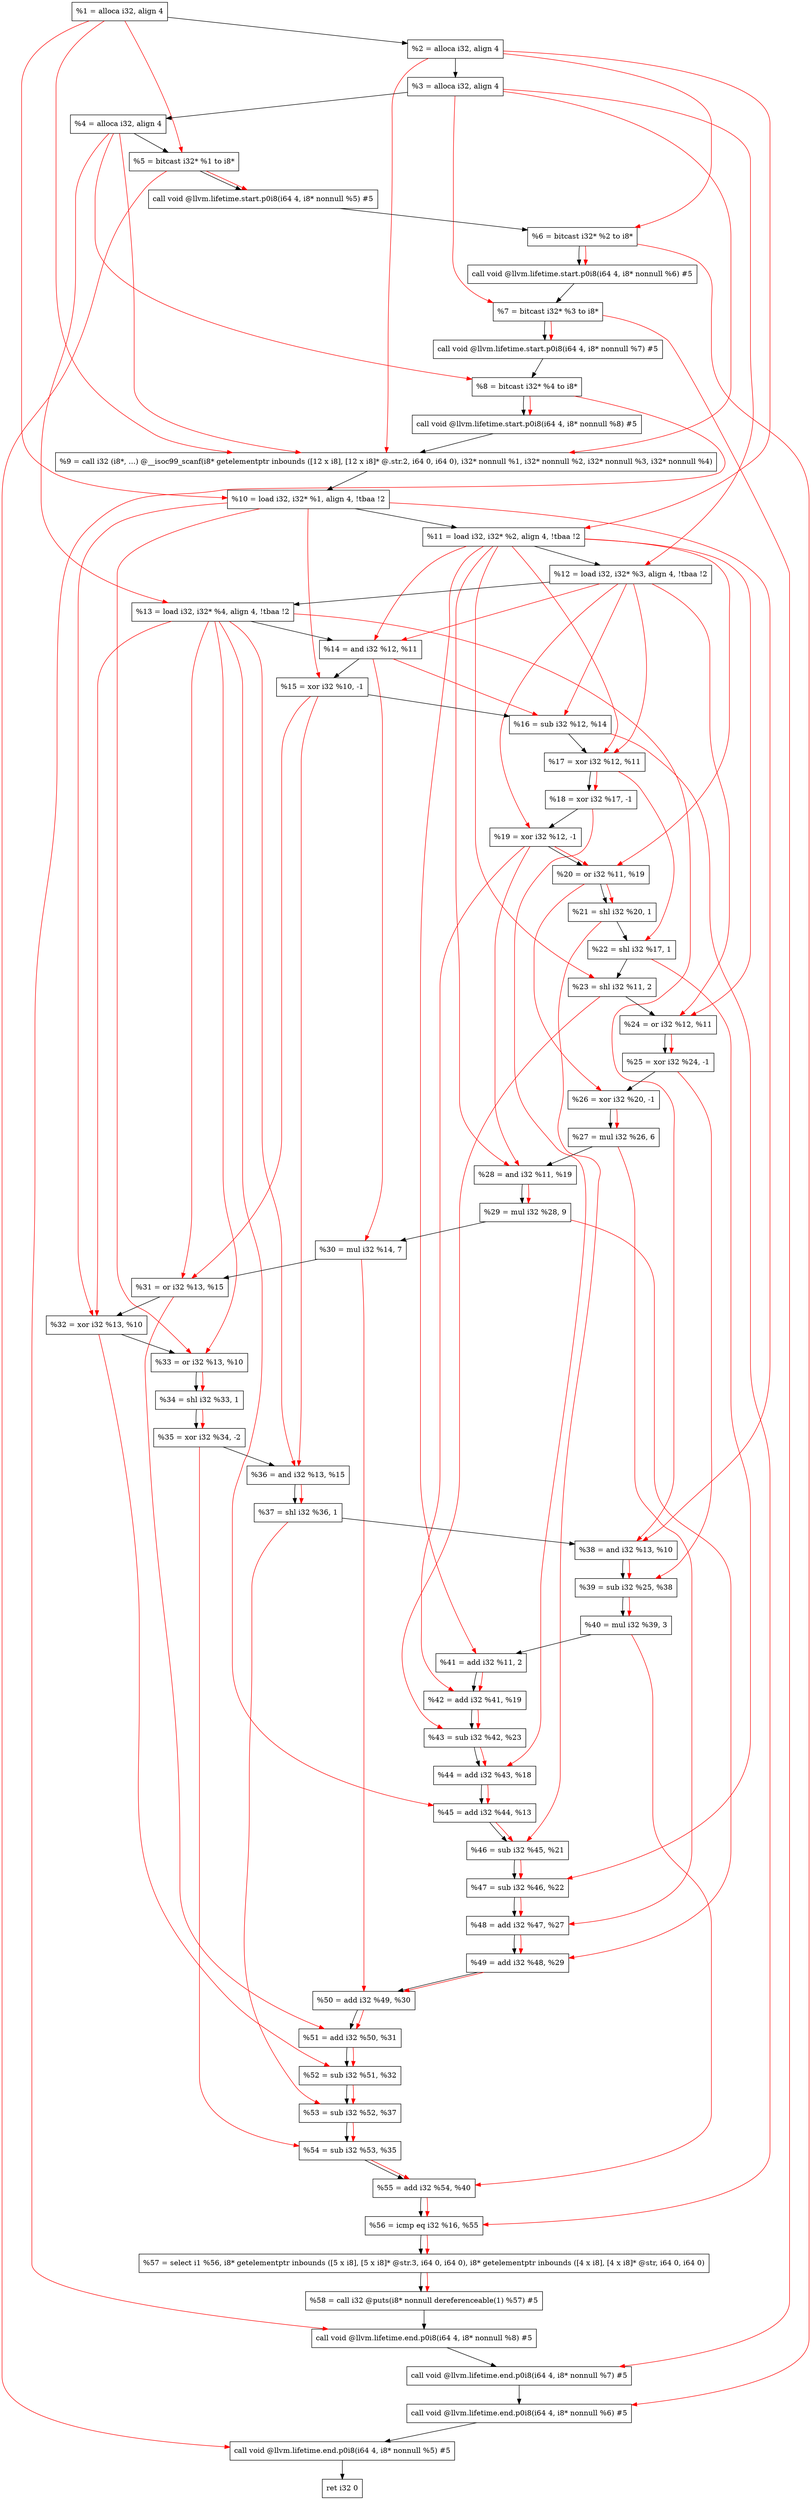 digraph "DFG for'main' function" {
	Node0xda1e28[shape=record, label="  %1 = alloca i32, align 4"];
	Node0xda1ea8[shape=record, label="  %2 = alloca i32, align 4"];
	Node0xda1f38[shape=record, label="  %3 = alloca i32, align 4"];
	Node0xda1f98[shape=record, label="  %4 = alloca i32, align 4"];
	Node0xda2048[shape=record, label="  %5 = bitcast i32* %1 to i8*"];
	Node0xda2478[shape=record, label="  call void @llvm.lifetime.start.p0i8(i64 4, i8* nonnull %5) #5"];
	Node0xda2558[shape=record, label="  %6 = bitcast i32* %2 to i8*"];
	Node0xda2658[shape=record, label="  call void @llvm.lifetime.start.p0i8(i64 4, i8* nonnull %6) #5"];
	Node0xda2718[shape=record, label="  %7 = bitcast i32* %3 to i8*"];
	Node0xda27c8[shape=record, label="  call void @llvm.lifetime.start.p0i8(i64 4, i8* nonnull %7) #5"];
	Node0xda2888[shape=record, label="  %8 = bitcast i32* %4 to i8*"];
	Node0xda2938[shape=record, label="  call void @llvm.lifetime.start.p0i8(i64 4, i8* nonnull %8) #5"];
	Node0xd9cbd0[shape=record, label="  %9 = call i32 (i8*, ...) @__isoc99_scanf(i8* getelementptr inbounds ([12 x i8], [12 x i8]* @.str.2, i64 0, i64 0), i32* nonnull %1, i32* nonnull %2, i32* nonnull %3, i32* nonnull %4)"];
	Node0xda2b38[shape=record, label="  %10 = load i32, i32* %1, align 4, !tbaa !2"];
	Node0xda3aa8[shape=record, label="  %11 = load i32, i32* %2, align 4, !tbaa !2"];
	Node0xda4118[shape=record, label="  %12 = load i32, i32* %3, align 4, !tbaa !2"];
	Node0xda4178[shape=record, label="  %13 = load i32, i32* %4, align 4, !tbaa !2"];
	Node0xda41f0[shape=record, label="  %14 = and i32 %12, %11"];
	Node0xda4260[shape=record, label="  %15 = xor i32 %10, -1"];
	Node0xda42d0[shape=record, label="  %16 = sub i32 %12, %14"];
	Node0xda4340[shape=record, label="  %17 = xor i32 %12, %11"];
	Node0xda43b0[shape=record, label="  %18 = xor i32 %17, -1"];
	Node0xda4420[shape=record, label="  %19 = xor i32 %12, -1"];
	Node0xda4490[shape=record, label="  %20 = or i32 %11, %19"];
	Node0xda4500[shape=record, label="  %21 = shl i32 %20, 1"];
	Node0xda4570[shape=record, label="  %22 = shl i32 %17, 1"];
	Node0xda45e0[shape=record, label="  %23 = shl i32 %11, 2"];
	Node0xda4650[shape=record, label="  %24 = or i32 %12, %11"];
	Node0xda46c0[shape=record, label="  %25 = xor i32 %24, -1"];
	Node0xda4730[shape=record, label="  %26 = xor i32 %20, -1"];
	Node0xda47a0[shape=record, label="  %27 = mul i32 %26, 6"];
	Node0xda4810[shape=record, label="  %28 = and i32 %11, %19"];
	Node0xda4880[shape=record, label="  %29 = mul i32 %28, 9"];
	Node0xda48f0[shape=record, label="  %30 = mul i32 %14, 7"];
	Node0xda4960[shape=record, label="  %31 = or i32 %13, %15"];
	Node0xda49d0[shape=record, label="  %32 = xor i32 %13, %10"];
	Node0xda4a40[shape=record, label="  %33 = or i32 %13, %10"];
	Node0xda4ab0[shape=record, label="  %34 = shl i32 %33, 1"];
	Node0xda4b20[shape=record, label="  %35 = xor i32 %34, -2"];
	Node0xda4b90[shape=record, label="  %36 = and i32 %13, %15"];
	Node0xda4c00[shape=record, label="  %37 = shl i32 %36, 1"];
	Node0xda4c70[shape=record, label="  %38 = and i32 %13, %10"];
	Node0xda4ce0[shape=record, label="  %39 = sub i32 %25, %38"];
	Node0xda4d50[shape=record, label="  %40 = mul i32 %39, 3"];
	Node0xda4dc0[shape=record, label="  %41 = add i32 %11, 2"];
	Node0xda4e30[shape=record, label="  %42 = add i32 %41, %19"];
	Node0xda4ea0[shape=record, label="  %43 = sub i32 %42, %23"];
	Node0xda4f10[shape=record, label="  %44 = add i32 %43, %18"];
	Node0xda4f80[shape=record, label="  %45 = add i32 %44, %13"];
	Node0xda4ff0[shape=record, label="  %46 = sub i32 %45, %21"];
	Node0xda5060[shape=record, label="  %47 = sub i32 %46, %22"];
	Node0xda50d0[shape=record, label="  %48 = add i32 %47, %27"];
	Node0xda5140[shape=record, label="  %49 = add i32 %48, %29"];
	Node0xda51b0[shape=record, label="  %50 = add i32 %49, %30"];
	Node0xda5220[shape=record, label="  %51 = add i32 %50, %31"];
	Node0xda5290[shape=record, label="  %52 = sub i32 %51, %32"];
	Node0xda5300[shape=record, label="  %53 = sub i32 %52, %37"];
	Node0xda5370[shape=record, label="  %54 = sub i32 %53, %35"];
	Node0xda53e0[shape=record, label="  %55 = add i32 %54, %40"];
	Node0xda5450[shape=record, label="  %56 = icmp eq i32 %16, %55"];
	Node0xd418b8[shape=record, label="  %57 = select i1 %56, i8* getelementptr inbounds ([5 x i8], [5 x i8]* @str.3, i64 0, i64 0), i8* getelementptr inbounds ([4 x i8], [4 x i8]* @str, i64 0, i64 0)"];
	Node0xda54e0[shape=record, label="  %58 = call i32 @puts(i8* nonnull dereferenceable(1) %57) #5"];
	Node0xda5788[shape=record, label="  call void @llvm.lifetime.end.p0i8(i64 4, i8* nonnull %8) #5"];
	Node0xda58e8[shape=record, label="  call void @llvm.lifetime.end.p0i8(i64 4, i8* nonnull %7) #5"];
	Node0xda59f8[shape=record, label="  call void @llvm.lifetime.end.p0i8(i64 4, i8* nonnull %6) #5"];
	Node0xda5b08[shape=record, label="  call void @llvm.lifetime.end.p0i8(i64 4, i8* nonnull %5) #5"];
	Node0xda5bc8[shape=record, label="  ret i32 0"];
	Node0xda1e28 -> Node0xda1ea8;
	Node0xda1ea8 -> Node0xda1f38;
	Node0xda1f38 -> Node0xda1f98;
	Node0xda1f98 -> Node0xda2048;
	Node0xda2048 -> Node0xda2478;
	Node0xda2478 -> Node0xda2558;
	Node0xda2558 -> Node0xda2658;
	Node0xda2658 -> Node0xda2718;
	Node0xda2718 -> Node0xda27c8;
	Node0xda27c8 -> Node0xda2888;
	Node0xda2888 -> Node0xda2938;
	Node0xda2938 -> Node0xd9cbd0;
	Node0xd9cbd0 -> Node0xda2b38;
	Node0xda2b38 -> Node0xda3aa8;
	Node0xda3aa8 -> Node0xda4118;
	Node0xda4118 -> Node0xda4178;
	Node0xda4178 -> Node0xda41f0;
	Node0xda41f0 -> Node0xda4260;
	Node0xda4260 -> Node0xda42d0;
	Node0xda42d0 -> Node0xda4340;
	Node0xda4340 -> Node0xda43b0;
	Node0xda43b0 -> Node0xda4420;
	Node0xda4420 -> Node0xda4490;
	Node0xda4490 -> Node0xda4500;
	Node0xda4500 -> Node0xda4570;
	Node0xda4570 -> Node0xda45e0;
	Node0xda45e0 -> Node0xda4650;
	Node0xda4650 -> Node0xda46c0;
	Node0xda46c0 -> Node0xda4730;
	Node0xda4730 -> Node0xda47a0;
	Node0xda47a0 -> Node0xda4810;
	Node0xda4810 -> Node0xda4880;
	Node0xda4880 -> Node0xda48f0;
	Node0xda48f0 -> Node0xda4960;
	Node0xda4960 -> Node0xda49d0;
	Node0xda49d0 -> Node0xda4a40;
	Node0xda4a40 -> Node0xda4ab0;
	Node0xda4ab0 -> Node0xda4b20;
	Node0xda4b20 -> Node0xda4b90;
	Node0xda4b90 -> Node0xda4c00;
	Node0xda4c00 -> Node0xda4c70;
	Node0xda4c70 -> Node0xda4ce0;
	Node0xda4ce0 -> Node0xda4d50;
	Node0xda4d50 -> Node0xda4dc0;
	Node0xda4dc0 -> Node0xda4e30;
	Node0xda4e30 -> Node0xda4ea0;
	Node0xda4ea0 -> Node0xda4f10;
	Node0xda4f10 -> Node0xda4f80;
	Node0xda4f80 -> Node0xda4ff0;
	Node0xda4ff0 -> Node0xda5060;
	Node0xda5060 -> Node0xda50d0;
	Node0xda50d0 -> Node0xda5140;
	Node0xda5140 -> Node0xda51b0;
	Node0xda51b0 -> Node0xda5220;
	Node0xda5220 -> Node0xda5290;
	Node0xda5290 -> Node0xda5300;
	Node0xda5300 -> Node0xda5370;
	Node0xda5370 -> Node0xda53e0;
	Node0xda53e0 -> Node0xda5450;
	Node0xda5450 -> Node0xd418b8;
	Node0xd418b8 -> Node0xda54e0;
	Node0xda54e0 -> Node0xda5788;
	Node0xda5788 -> Node0xda58e8;
	Node0xda58e8 -> Node0xda59f8;
	Node0xda59f8 -> Node0xda5b08;
	Node0xda5b08 -> Node0xda5bc8;
edge [color=red]
	Node0xda1e28 -> Node0xda2048;
	Node0xda2048 -> Node0xda2478;
	Node0xda1ea8 -> Node0xda2558;
	Node0xda2558 -> Node0xda2658;
	Node0xda1f38 -> Node0xda2718;
	Node0xda2718 -> Node0xda27c8;
	Node0xda1f98 -> Node0xda2888;
	Node0xda2888 -> Node0xda2938;
	Node0xda1e28 -> Node0xd9cbd0;
	Node0xda1ea8 -> Node0xd9cbd0;
	Node0xda1f38 -> Node0xd9cbd0;
	Node0xda1f98 -> Node0xd9cbd0;
	Node0xda1e28 -> Node0xda2b38;
	Node0xda1ea8 -> Node0xda3aa8;
	Node0xda1f38 -> Node0xda4118;
	Node0xda1f98 -> Node0xda4178;
	Node0xda4118 -> Node0xda41f0;
	Node0xda3aa8 -> Node0xda41f0;
	Node0xda2b38 -> Node0xda4260;
	Node0xda4118 -> Node0xda42d0;
	Node0xda41f0 -> Node0xda42d0;
	Node0xda4118 -> Node0xda4340;
	Node0xda3aa8 -> Node0xda4340;
	Node0xda4340 -> Node0xda43b0;
	Node0xda4118 -> Node0xda4420;
	Node0xda3aa8 -> Node0xda4490;
	Node0xda4420 -> Node0xda4490;
	Node0xda4490 -> Node0xda4500;
	Node0xda4340 -> Node0xda4570;
	Node0xda3aa8 -> Node0xda45e0;
	Node0xda4118 -> Node0xda4650;
	Node0xda3aa8 -> Node0xda4650;
	Node0xda4650 -> Node0xda46c0;
	Node0xda4490 -> Node0xda4730;
	Node0xda4730 -> Node0xda47a0;
	Node0xda3aa8 -> Node0xda4810;
	Node0xda4420 -> Node0xda4810;
	Node0xda4810 -> Node0xda4880;
	Node0xda41f0 -> Node0xda48f0;
	Node0xda4178 -> Node0xda4960;
	Node0xda4260 -> Node0xda4960;
	Node0xda4178 -> Node0xda49d0;
	Node0xda2b38 -> Node0xda49d0;
	Node0xda4178 -> Node0xda4a40;
	Node0xda2b38 -> Node0xda4a40;
	Node0xda4a40 -> Node0xda4ab0;
	Node0xda4ab0 -> Node0xda4b20;
	Node0xda4178 -> Node0xda4b90;
	Node0xda4260 -> Node0xda4b90;
	Node0xda4b90 -> Node0xda4c00;
	Node0xda4178 -> Node0xda4c70;
	Node0xda2b38 -> Node0xda4c70;
	Node0xda46c0 -> Node0xda4ce0;
	Node0xda4c70 -> Node0xda4ce0;
	Node0xda4ce0 -> Node0xda4d50;
	Node0xda3aa8 -> Node0xda4dc0;
	Node0xda4dc0 -> Node0xda4e30;
	Node0xda4420 -> Node0xda4e30;
	Node0xda4e30 -> Node0xda4ea0;
	Node0xda45e0 -> Node0xda4ea0;
	Node0xda4ea0 -> Node0xda4f10;
	Node0xda43b0 -> Node0xda4f10;
	Node0xda4f10 -> Node0xda4f80;
	Node0xda4178 -> Node0xda4f80;
	Node0xda4f80 -> Node0xda4ff0;
	Node0xda4500 -> Node0xda4ff0;
	Node0xda4ff0 -> Node0xda5060;
	Node0xda4570 -> Node0xda5060;
	Node0xda5060 -> Node0xda50d0;
	Node0xda47a0 -> Node0xda50d0;
	Node0xda50d0 -> Node0xda5140;
	Node0xda4880 -> Node0xda5140;
	Node0xda5140 -> Node0xda51b0;
	Node0xda48f0 -> Node0xda51b0;
	Node0xda51b0 -> Node0xda5220;
	Node0xda4960 -> Node0xda5220;
	Node0xda5220 -> Node0xda5290;
	Node0xda49d0 -> Node0xda5290;
	Node0xda5290 -> Node0xda5300;
	Node0xda4c00 -> Node0xda5300;
	Node0xda5300 -> Node0xda5370;
	Node0xda4b20 -> Node0xda5370;
	Node0xda5370 -> Node0xda53e0;
	Node0xda4d50 -> Node0xda53e0;
	Node0xda42d0 -> Node0xda5450;
	Node0xda53e0 -> Node0xda5450;
	Node0xda5450 -> Node0xd418b8;
	Node0xd418b8 -> Node0xda54e0;
	Node0xda2888 -> Node0xda5788;
	Node0xda2718 -> Node0xda58e8;
	Node0xda2558 -> Node0xda59f8;
	Node0xda2048 -> Node0xda5b08;
}
